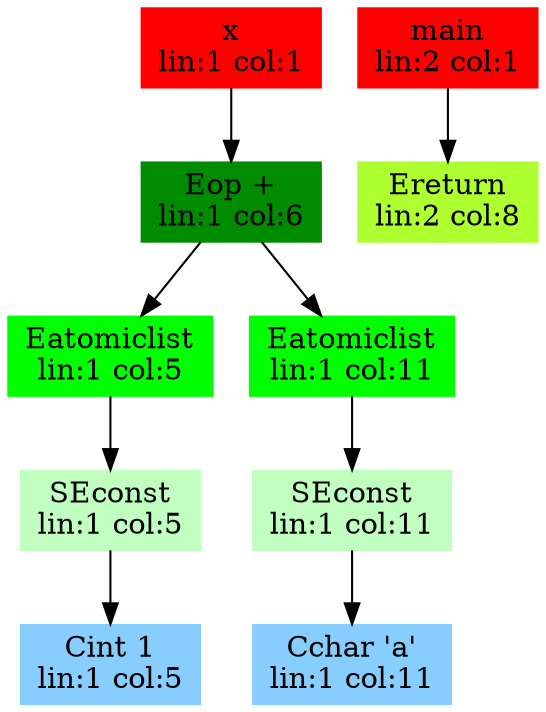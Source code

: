 digraph G {
node [shape=box]
0 [label="x
lin:1 col:1",color=red, style=filled]
1 [label="Eop +
lin:1 col:6",color=green4,style=filled]
0 -> 1
2 [label="Eatomiclist
lin:1 col:5",color=green,style=filled]
1 -> 2
3 [label="SEconst
lin:1 col:5",color=darkseagreen1,style=filled]
2 -> 3
4 [label="Cint 1
lin:1 col:5",color=skyblue1,style=filled]
3 -> 4
5 [label="Eatomiclist
lin:1 col:11",color=green,style=filled]
1 -> 5
6 [label="SEconst
lin:1 col:11",color=darkseagreen1,style=filled]
5 -> 6
7 [label="Cchar 'a'
lin:1 col:11",color=skyblue1,style=filled]
6 -> 7
8 [label="main
lin:2 col:1",color=red, style=filled]
9 [label="Ereturn
lin:2 col:8",color=greenyellow,style=filled]
8 -> 9

}
